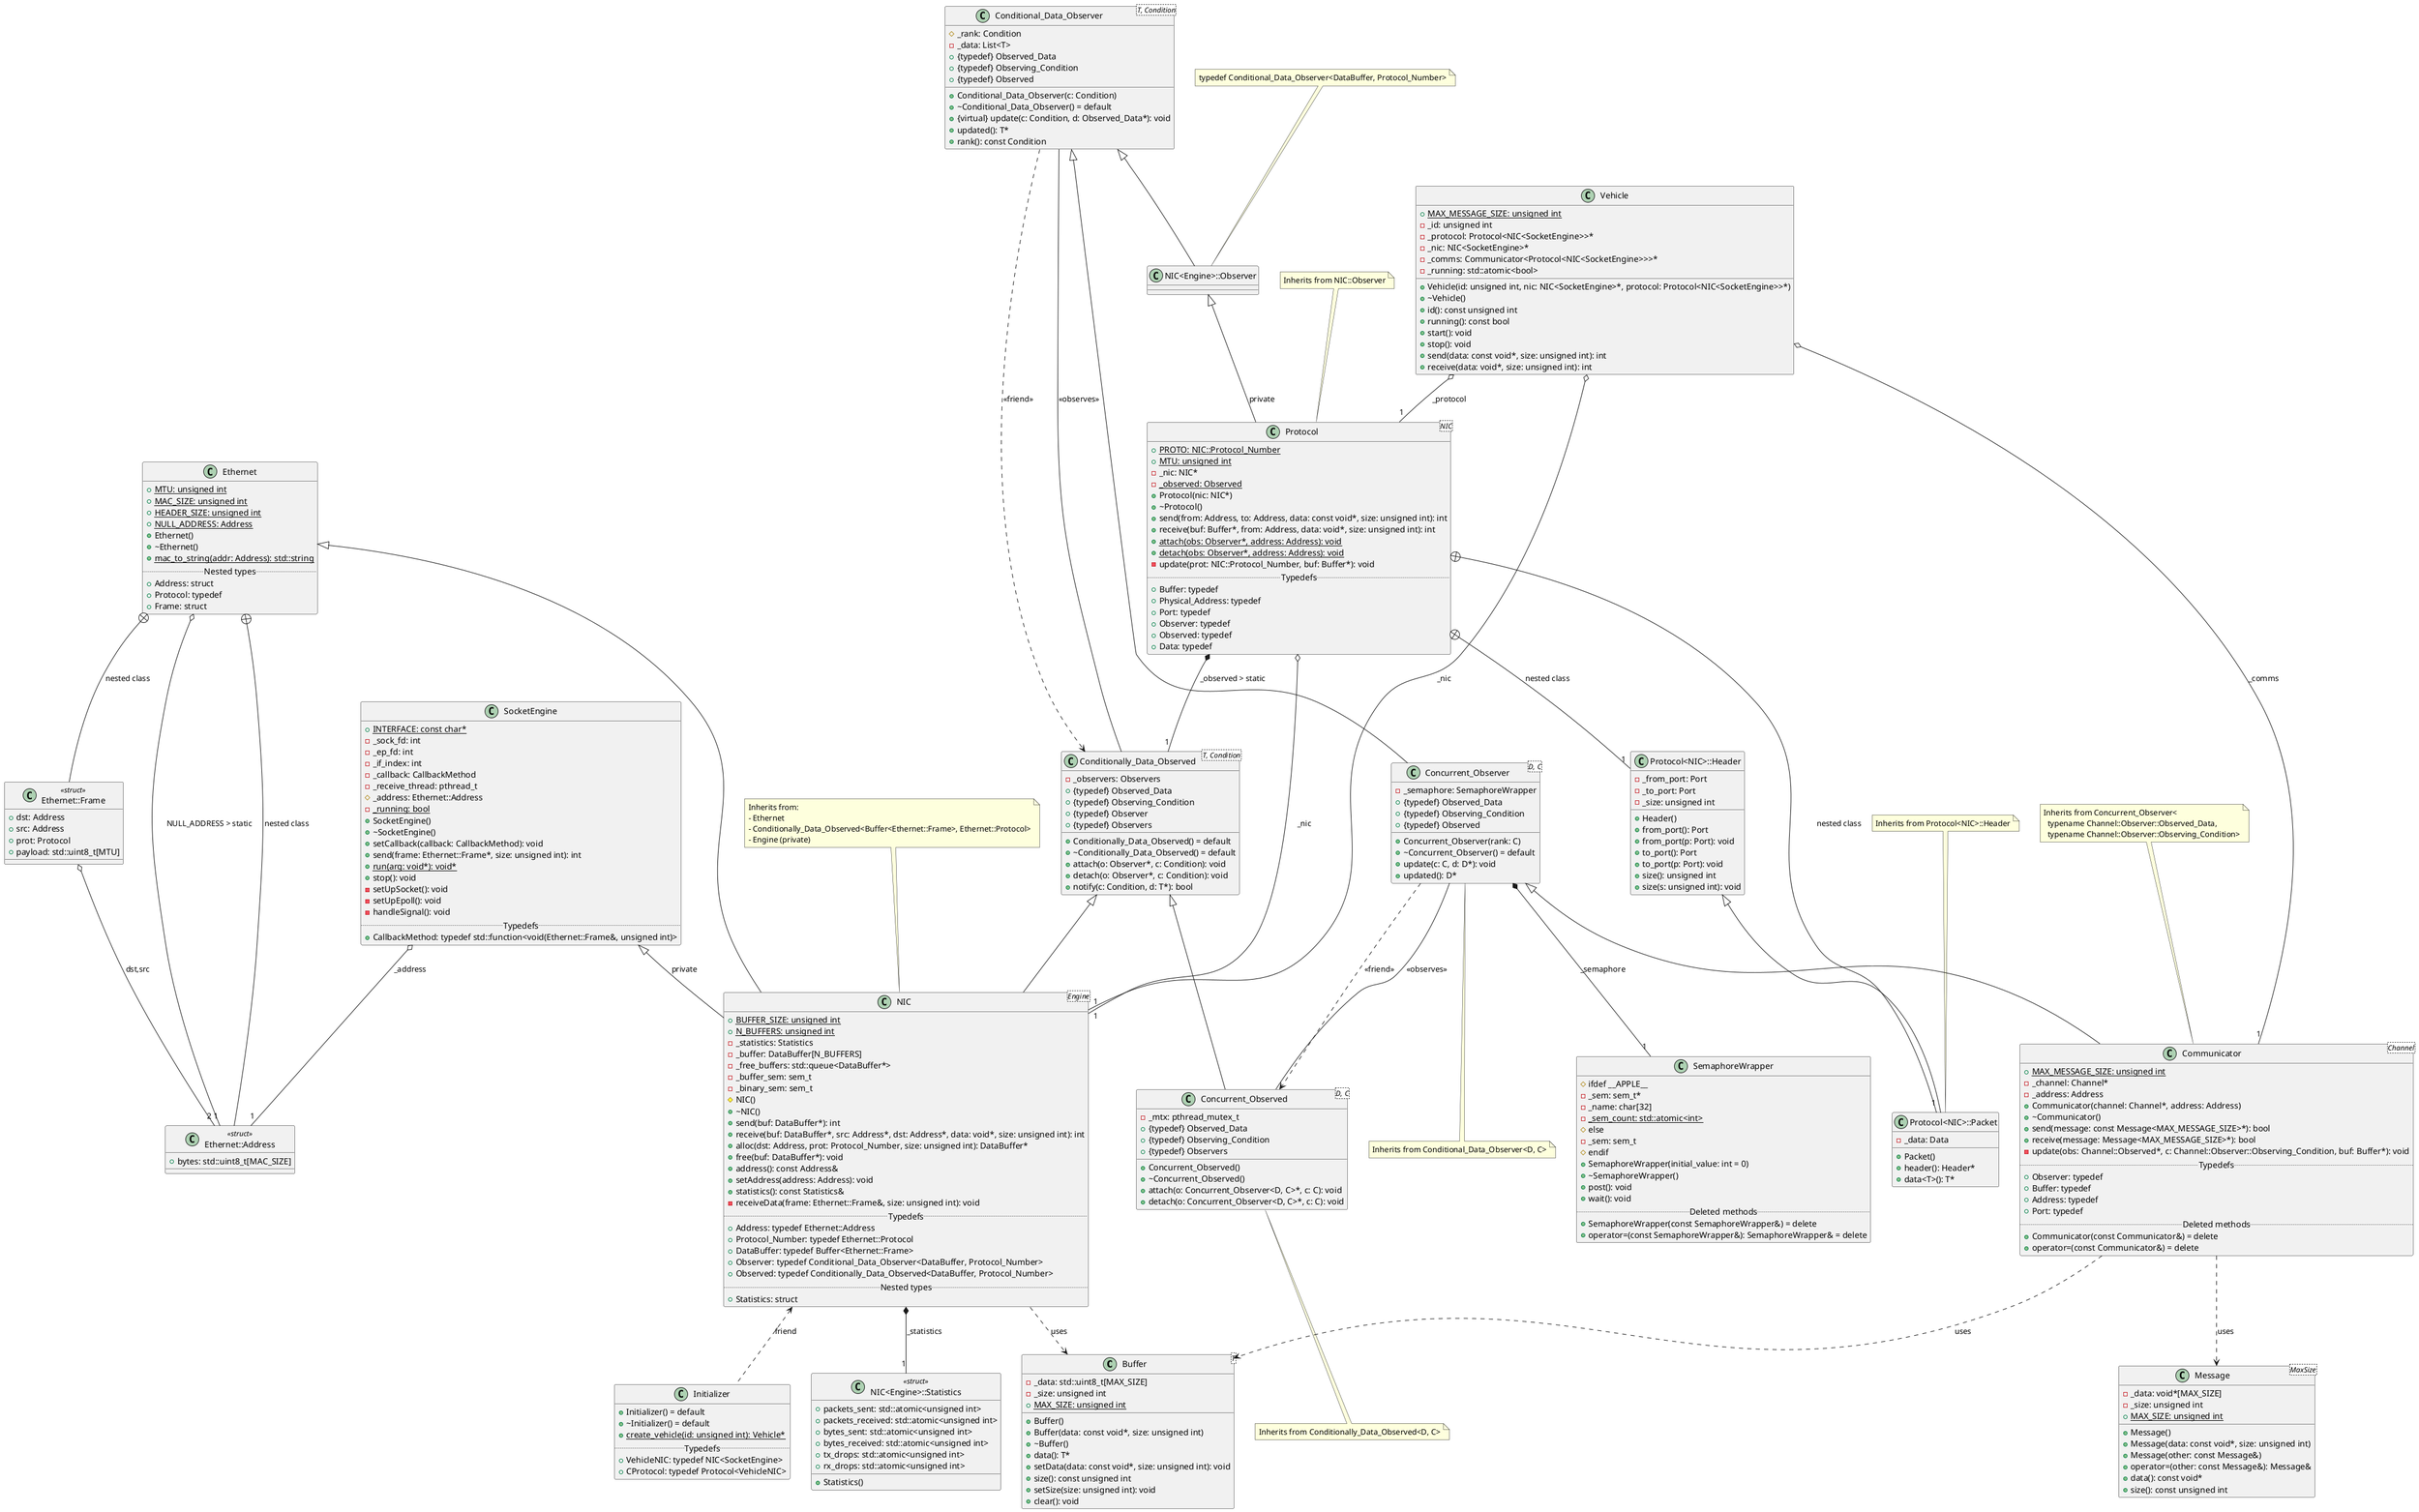 @startuml 03-class_diagram

class Buffer<T> {
  - _data: std::uint8_t[MAX_SIZE]
  - _size: unsigned int
  + {static} MAX_SIZE: unsigned int
  + Buffer()
  + Buffer(data: const void*, size: unsigned int)
  + ~Buffer()
  + data(): T*
  + setData(data: const void*, size: unsigned int): void
  + size(): const unsigned int
  + setSize(size: unsigned int): void
  + clear(): void
}

class Communicator<Channel> {
  + {static} MAX_MESSAGE_SIZE: unsigned int
  - _channel: Channel*
  - _address: Address
  + Communicator(channel: Channel*, address: Address)
  + ~Communicator()
  + send(message: const Message<MAX_MESSAGE_SIZE>*): bool
  + receive(message: Message<MAX_MESSAGE_SIZE>*): bool
  - update(obs: Channel::Observed*, c: Channel::Observer::Observing_Condition, buf: Buffer*): void
  .. Typedefs ..
  + Observer: typedef
  + Buffer: typedef
  + Address: typedef
  + Port: typedef
  .. Deleted methods ..
  + Communicator(const Communicator&) = delete
  + operator=(const Communicator&) = delete
}

note top of Communicator
  Inherits from Concurrent_Observer<
    typename Channel::Observer::Observed_Data,
    typename Channel::Observer::Observing_Condition>
end note

class Ethernet {
  + {static} MTU: unsigned int
  + {static} MAC_SIZE: unsigned int
  + {static} HEADER_SIZE: unsigned int
  + {static} NULL_ADDRESS: Address
  + Ethernet()
  + ~Ethernet()
  + {static} mac_to_string(addr: Address): std::string
  .. Nested types ..
  + Address: struct
  + Protocol: typedef
  + Frame: struct
}

class "Ethernet::Address" as EthernetAddress <<struct>> {
  + bytes: std::uint8_t[MAC_SIZE]
}

class "Ethernet::Frame" as EthernetFrame <<struct>> {
  + dst: Address
  + src: Address
  + prot: Protocol
  + payload: std::uint8_t[MTU]
}

class Initializer {
  + Initializer() = default
  + ~Initializer() = default
  + {static} create_vehicle(id: unsigned int): Vehicle*
  .. Typedefs ..
  + VehicleNIC: typedef NIC<SocketEngine>
  + CProtocol: typedef Protocol<VehicleNIC>
}

class "Message<MaxSize>" as Message {
  - _data: void*[MAX_SIZE]
  - _size: unsigned int
  + {static} MAX_SIZE: unsigned int
  + Message()
  + Message(data: const void*, size: unsigned int)
  + Message(other: const Message&)
  + operator=(other: const Message&): Message&
  + data(): const void*
  + size(): const unsigned int
}

class "NIC<Engine>" as NIC {
  + {static} BUFFER_SIZE: unsigned int
  + {static} N_BUFFERS: unsigned int
  - _statistics: Statistics
  - _buffer: DataBuffer[N_BUFFERS]
  - _free_buffers: std::queue<DataBuffer*>
  - _buffer_sem: sem_t
  - _binary_sem: sem_t
  # NIC()
  + ~NIC()
  + send(buf: DataBuffer*): int
  + receive(buf: DataBuffer*, src: Address*, dst: Address*, data: void*, size: unsigned int): int
  + alloc(dst: Address, prot: Protocol_Number, size: unsigned int): DataBuffer*
  + free(buf: DataBuffer*): void
  + address(): const Address&
  + setAddress(address: Address): void
  + statistics(): const Statistics&
  - receiveData(frame: Ethernet::Frame&, size: unsigned int): void
  .. Typedefs ..
  + Address: typedef Ethernet::Address
  + Protocol_Number: typedef Ethernet::Protocol
  + DataBuffer: typedef Buffer<Ethernet::Frame>
  + Observer: typedef Conditional_Data_Observer<DataBuffer, Protocol_Number>
  + Observed: typedef Conditionally_Data_Observed<DataBuffer, Protocol_Number>
  .. Nested types ..
  + Statistics: struct 
}

note top of NIC
  Inherits from:
  - Ethernet
  - Conditionally_Data_Observed<Buffer<Ethernet::Frame>, Ethernet::Protocol>
  - Engine (private)
end note

class "NIC<Engine>::Statistics" as NICStatistics <<struct>> {
  + packets_sent: std::atomic<unsigned int>
  + packets_received: std::atomic<unsigned int>
  + bytes_sent: std::atomic<unsigned int>
  + bytes_received: std::atomic<unsigned int>
  + tx_drops: std::atomic<unsigned int>
  + rx_drops: std::atomic<unsigned int>
  + Statistics()
}

class "NIC<Engine>::Observer" as NICObserver {
}

note top of NICObserver
  typedef Conditional_Data_Observer<DataBuffer, Protocol_Number>
end note

class "Conditional_Data_Observer<T, Condition>" as ConditionalDataObserver {
  # _rank: Condition
  - _data: List<T>
  + {typedef} Observed_Data
  + {typedef} Observing_Condition
  + {typedef} Observed
  + Conditional_Data_Observer(c: Condition)
  + ~Conditional_Data_Observer() = default
  + {virtual} update(c: Condition, d: Observed_Data*): void
  + updated(): T*
  + rank(): const Condition
}

class "Conditionally_Data_Observed<T, Condition>" as ConditionallyDataObserved {
  - _observers: Observers
  + {typedef} Observed_Data
  + {typedef} Observing_Condition
  + {typedef} Observer
  + {typedef} Observers
  + Conditionally_Data_Observed() = default
  + ~Conditionally_Data_Observed() = default
  + attach(o: Observer*, c: Condition): void
  + detach(o: Observer*, c: Condition): void
  + notify(c: Condition, d: T*): bool
}

class "Concurrent_Observer<D, C>" as ConcurrentObserver {
  - _semaphore: SemaphoreWrapper
  + {typedef} Observed_Data
  + {typedef} Observing_Condition
  + {typedef} Observed
  + Concurrent_Observer(rank: C)
  + ~Concurrent_Observer() = default
  + update(c: C, d: D*): void
  + updated(): D*
}

note bottom of ConcurrentObserver
  Inherits from Conditional_Data_Observer<D, C>
end note

class "Concurrent_Observed<D, C>" as ConcurrentObserved {
  - _mtx: pthread_mutex_t
  + {typedef} Observed_Data
  + {typedef} Observing_Condition
  + {typedef} Observers
  + Concurrent_Observed()
  + ~Concurrent_Observed()
  + attach(o: Concurrent_Observer<D, C>*, c: C): void
  + detach(o: Concurrent_Observer<D, C>*, c: C): void
}

note bottom of ConcurrentObserved
  Inherits from Conditionally_Data_Observed<D, C>
end note

class "Protocol<NIC>" as ProtocolNIC {
  + {static} PROTO: NIC::Protocol_Number
  + {static} MTU: unsigned int
  - _nic: NIC*
  - {static} _observed: Observed
  + Protocol(nic: NIC*)
  + ~Protocol()
  + send(from: Address, to: Address, data: const void*, size: unsigned int): int
  + receive(buf: Buffer*, from: Address, data: void*, size: unsigned int): int
  + {static} attach(obs: Observer*, address: Address): void
  + {static} detach(obs: Observer*, address: Address): void
  - update(prot: NIC::Protocol_Number, buf: Buffer*): void
  .. Typedefs ..
  + Buffer: typedef
  + Physical_Address: typedef
  + Port: typedef
  + Observer: typedef
  + Observed: typedef
  + Data: typedef
}

note top of ProtocolNIC
  Inherits from NIC::Observer
end note

class "Protocol<NIC>::Header" as ProtocolHeader {
  - _from_port: Port
  - _to_port: Port
  - _size: unsigned int
  + Header()
  + from_port(): Port
  + from_port(p: Port): void
  + to_port(): Port
  + to_port(p: Port): void
  + size(): unsigned int
  + size(s: unsigned int): void
}

class "Protocol<NIC>::Packet" as ProtocolPacket {
  - _data: Data
  + Packet()
  + header(): Header*
  + data<T>(): T*
}

note top of ProtocolPacket
  Inherits from Protocol<NIC>::Header
end note

class SocketEngine {
  + {static} INTERFACE: const char*
  - _sock_fd: int
  - _ep_fd: int
  - _if_index: int
  - _callback: CallbackMethod
  - _receive_thread: pthread_t
  # _address: Ethernet::Address
  - {static} _running: bool
  + SocketEngine()
  + ~SocketEngine()
  + setCallback(callback: CallbackMethod): void
  + send(frame: Ethernet::Frame*, size: unsigned int): int
  + {static} run(arg: void*): void*
  + stop(): void
  - setUpSocket(): void
  - setUpEpoll(): void
  - handleSignal(): void
  .. Typedefs ..
  + CallbackMethod: typedef std::function<void(Ethernet::Frame&, unsigned int)>
}

class Vehicle {
  + {static} MAX_MESSAGE_SIZE: unsigned int
  - _id: unsigned int
  - _protocol: Protocol<NIC<SocketEngine>>*
  - _nic: NIC<SocketEngine>*
  - _comms: Communicator<Protocol<NIC<SocketEngine>>>*
  - _running: std::atomic<bool>
  + Vehicle(id: unsigned int, nic: NIC<SocketEngine>*, protocol: Protocol<NIC<SocketEngine>>*)
  + ~Vehicle()
  + id(): const unsigned int
  + running(): const bool
  + start(): void
  + stop(): void
  + send(data: const void*, size: unsigned int): int
  + receive(data: void*, size: unsigned int): int
}

class SemaphoreWrapper {
  # ifdef __APPLE__
  - _sem: sem_t*
  - _name: char[32]
  - {static} _sem_count: std::atomic<int>
  # else
  - _sem: sem_t
  # endif
  + SemaphoreWrapper(initial_value: int = 0)
  + ~SemaphoreWrapper()
  + post(): void
  + wait(): void
  .. Deleted methods ..
  + SemaphoreWrapper(const SemaphoreWrapper&) = delete
  + operator=(const SemaphoreWrapper&): SemaphoreWrapper& = delete
}

' Communicator Relationships
ConcurrentObserver <|-- Communicator
Communicator ..> Message : uses
Communicator ..> Buffer : uses

' NIC Relationships
Ethernet <|-- NIC
ConditionallyDataObserved <|-- NIC
SocketEngine <|-- NIC : private
NIC *-- "1" NICStatistics : _statistics
NIC <.. Initializer : friend
NIC ..> Buffer : uses

' Protocol Relationships
ConditionalDataObserver <|-- NICObserver
NICObserver <|-- ProtocolNIC : private
ProtocolHeader <|-- ProtocolPacket
ProtocolNIC o-- "1" NIC : _nic
ProtocolNIC *-- "1" ConditionallyDataObserved : _observed > static
ProtocolNIC +-- "1" ProtocolHeader : nested class
ProtocolNIC +-- "1" ProtocolPacket : nested class

' SocketEngine Relationships
SocketEngine o-- "1" EthernetAddress : _address

' Vehicle Relationships
Vehicle o-- "1" ProtocolNIC : _protocol
Vehicle o-- "1" NIC : _nic
Vehicle o-- "1" Communicator : _comms

' Ethernet Relationships
Ethernet +-- EthernetAddress : nested class
Ethernet +-- EthernetFrame : nested class
EthernetFrame o-- "2" EthernetAddress : dst,src
Ethernet o-- "1" EthernetAddress : NULL_ADDRESS > static

' Observer Relationships
ConditionalDataObserver <|-- ConcurrentObserver
ConditionalDataObserver ..> ConditionallyDataObserved : <<friend>>
ConcurrentObserver ..> ConcurrentObserved : <<friend>>
ConcurrentObserver *-- "1" SemaphoreWrapper : _semaphore
ConcurrentObserver -- ConcurrentObserved : <<observes>>

' Observed Relationships
ConditionallyDataObserved <|-- ConcurrentObserved
ConditionalDataObserver -- ConditionallyDataObserved : <<observes>>

@enduml
